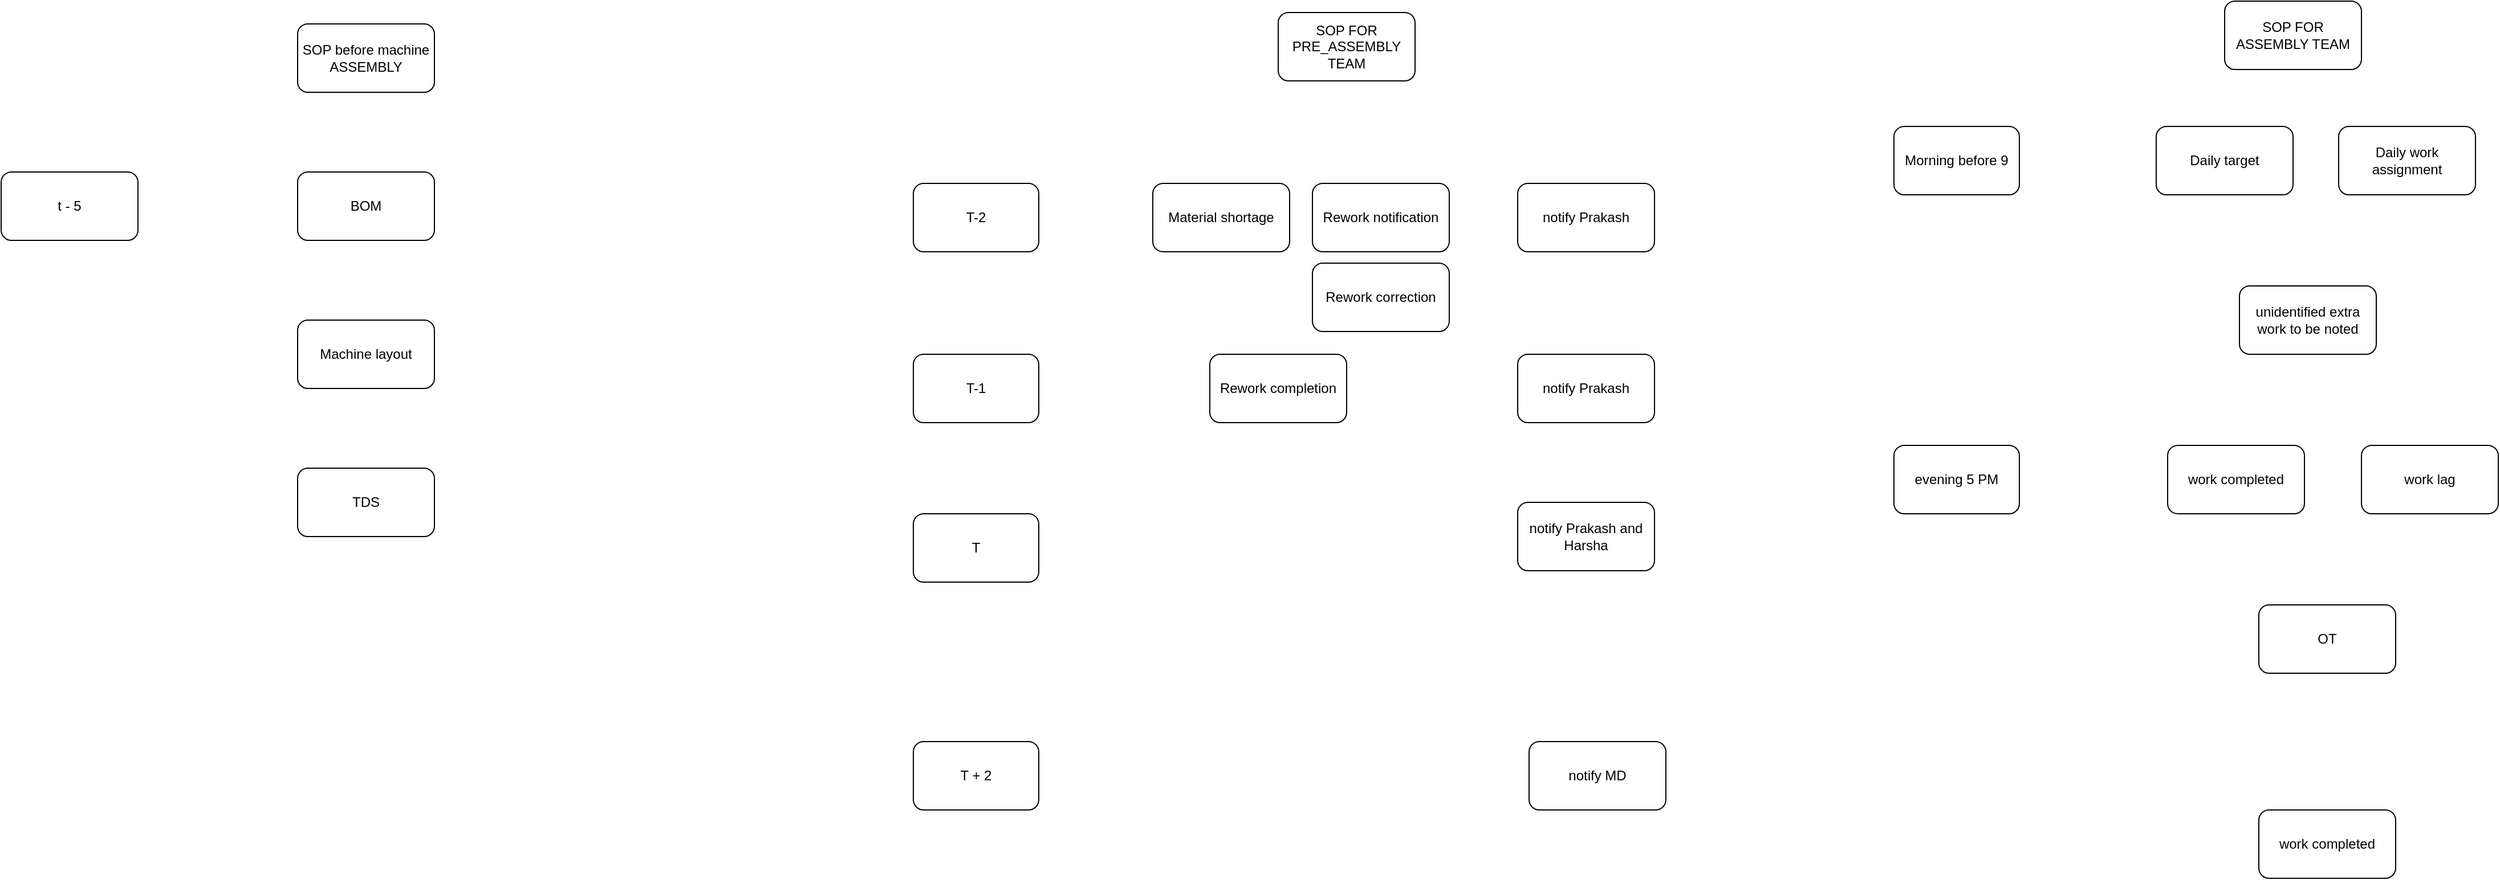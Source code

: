 <mxfile version="20.3.0" type="device"><diagram id="s61lbnONmaUMDCVH5eD-" name="Page-1"><mxGraphModel dx="3231" dy="928" grid="1" gridSize="10" guides="1" tooltips="1" connect="1" arrows="1" fold="1" page="1" pageScale="1" pageWidth="827" pageHeight="1169" math="0" shadow="0"><root><mxCell id="0"/><mxCell id="1" parent="0"/><mxCell id="8W3c3eOFMFDYXMOo42F_-1" value="Daily work assignment" style="rounded=1;whiteSpace=wrap;html=1;" vertex="1" parent="1"><mxGeometry x="440" y="120" width="120" height="60" as="geometry"/></mxCell><mxCell id="8W3c3eOFMFDYXMOo42F_-2" value="Daily target" style="rounded=1;whiteSpace=wrap;html=1;" vertex="1" parent="1"><mxGeometry x="280" y="120" width="120" height="60" as="geometry"/></mxCell><mxCell id="8W3c3eOFMFDYXMOo42F_-3" value="Rework notification" style="rounded=1;whiteSpace=wrap;html=1;" vertex="1" parent="1"><mxGeometry x="-460" y="170" width="120" height="60" as="geometry"/></mxCell><mxCell id="8W3c3eOFMFDYXMOo42F_-4" value="Material shortage" style="rounded=1;whiteSpace=wrap;html=1;" vertex="1" parent="1"><mxGeometry x="-600" y="170" width="120" height="60" as="geometry"/></mxCell><mxCell id="8W3c3eOFMFDYXMOo42F_-5" value="work lag" style="rounded=1;whiteSpace=wrap;html=1;" vertex="1" parent="1"><mxGeometry x="460" y="400" width="120" height="60" as="geometry"/></mxCell><mxCell id="8W3c3eOFMFDYXMOo42F_-6" value="unidentified extra work to be noted" style="rounded=1;whiteSpace=wrap;html=1;" vertex="1" parent="1"><mxGeometry x="353" y="260" width="120" height="60" as="geometry"/></mxCell><mxCell id="8W3c3eOFMFDYXMOo42F_-7" value="work completed" style="rounded=1;whiteSpace=wrap;html=1;" vertex="1" parent="1"><mxGeometry x="290" y="400" width="120" height="60" as="geometry"/></mxCell><mxCell id="8W3c3eOFMFDYXMOo42F_-8" value="OT" style="rounded=1;whiteSpace=wrap;html=1;" vertex="1" parent="1"><mxGeometry x="370" y="540" width="120" height="60" as="geometry"/></mxCell><mxCell id="8W3c3eOFMFDYXMOo42F_-9" value="Morning before 9" style="rounded=1;whiteSpace=wrap;html=1;" vertex="1" parent="1"><mxGeometry x="50" y="120" width="110" height="60" as="geometry"/></mxCell><mxCell id="8W3c3eOFMFDYXMOo42F_-10" value="evening 5 PM" style="rounded=1;whiteSpace=wrap;html=1;" vertex="1" parent="1"><mxGeometry x="50" y="400" width="110" height="60" as="geometry"/></mxCell><mxCell id="8W3c3eOFMFDYXMOo42F_-11" value="work completed" style="rounded=1;whiteSpace=wrap;html=1;" vertex="1" parent="1"><mxGeometry x="370" y="720" width="120" height="60" as="geometry"/></mxCell><mxCell id="8W3c3eOFMFDYXMOo42F_-12" value="SOP FOR ASSEMBLY TEAM" style="rounded=1;whiteSpace=wrap;html=1;" vertex="1" parent="1"><mxGeometry x="340" y="10" width="120" height="60" as="geometry"/></mxCell><mxCell id="8W3c3eOFMFDYXMOo42F_-13" value="SOP FOR PRE_ASSEMBLY TEAM" style="rounded=1;whiteSpace=wrap;html=1;" vertex="1" parent="1"><mxGeometry x="-490" y="20" width="120" height="60" as="geometry"/></mxCell><mxCell id="8W3c3eOFMFDYXMOo42F_-14" value="T-2" style="rounded=1;whiteSpace=wrap;html=1;" vertex="1" parent="1"><mxGeometry x="-810" y="170" width="110" height="60" as="geometry"/></mxCell><mxCell id="8W3c3eOFMFDYXMOo42F_-15" value="T-1" style="rounded=1;whiteSpace=wrap;html=1;" vertex="1" parent="1"><mxGeometry x="-810" y="320" width="110" height="60" as="geometry"/></mxCell><mxCell id="8W3c3eOFMFDYXMOo42F_-16" value="notify Prakash" style="rounded=1;whiteSpace=wrap;html=1;" vertex="1" parent="1"><mxGeometry x="-280" y="170" width="120" height="60" as="geometry"/></mxCell><mxCell id="8W3c3eOFMFDYXMOo42F_-17" value="notify Prakash" style="rounded=1;whiteSpace=wrap;html=1;" vertex="1" parent="1"><mxGeometry x="-280" y="320" width="120" height="60" as="geometry"/></mxCell><mxCell id="8W3c3eOFMFDYXMOo42F_-18" value="notify Prakash and Harsha" style="rounded=1;whiteSpace=wrap;html=1;" vertex="1" parent="1"><mxGeometry x="-280" y="450" width="120" height="60" as="geometry"/></mxCell><mxCell id="8W3c3eOFMFDYXMOo42F_-19" value="T" style="rounded=1;whiteSpace=wrap;html=1;" vertex="1" parent="1"><mxGeometry x="-810" y="460" width="110" height="60" as="geometry"/></mxCell><mxCell id="8W3c3eOFMFDYXMOo42F_-20" value="T + 2" style="rounded=1;whiteSpace=wrap;html=1;" vertex="1" parent="1"><mxGeometry x="-810" y="660" width="110" height="60" as="geometry"/></mxCell><mxCell id="8W3c3eOFMFDYXMOo42F_-21" value="notify MD" style="rounded=1;whiteSpace=wrap;html=1;" vertex="1" parent="1"><mxGeometry x="-270" y="660" width="120" height="60" as="geometry"/></mxCell><mxCell id="8W3c3eOFMFDYXMOo42F_-22" value="Rework correction" style="rounded=1;whiteSpace=wrap;html=1;" vertex="1" parent="1"><mxGeometry x="-460" y="240" width="120" height="60" as="geometry"/></mxCell><mxCell id="8W3c3eOFMFDYXMOo42F_-23" value="Rework completion" style="rounded=1;whiteSpace=wrap;html=1;" vertex="1" parent="1"><mxGeometry x="-550" y="320" width="120" height="60" as="geometry"/></mxCell><mxCell id="8W3c3eOFMFDYXMOo42F_-24" value="SOP before machine ASSEMBLY" style="rounded=1;whiteSpace=wrap;html=1;" vertex="1" parent="1"><mxGeometry x="-1350" y="30" width="120" height="60" as="geometry"/></mxCell><mxCell id="8W3c3eOFMFDYXMOo42F_-25" value="BOM" style="rounded=1;whiteSpace=wrap;html=1;" vertex="1" parent="1"><mxGeometry x="-1350" y="160" width="120" height="60" as="geometry"/></mxCell><mxCell id="8W3c3eOFMFDYXMOo42F_-26" value="Machine layout" style="rounded=1;whiteSpace=wrap;html=1;" vertex="1" parent="1"><mxGeometry x="-1350" y="290" width="120" height="60" as="geometry"/></mxCell><mxCell id="8W3c3eOFMFDYXMOo42F_-27" value="TDS" style="rounded=1;whiteSpace=wrap;html=1;" vertex="1" parent="1"><mxGeometry x="-1350" y="420" width="120" height="60" as="geometry"/></mxCell><mxCell id="8W3c3eOFMFDYXMOo42F_-28" value="t - 5" style="rounded=1;whiteSpace=wrap;html=1;" vertex="1" parent="1"><mxGeometry x="-1610" y="160" width="120" height="60" as="geometry"/></mxCell></root></mxGraphModel></diagram></mxfile>